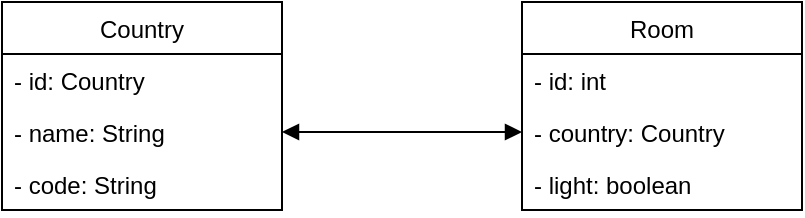 <mxfile version="13.3.1" type="device"><diagram id="39IIH2W7v0tjzMV0tO2J" name="Page-1"><mxGraphModel dx="1102" dy="815" grid="1" gridSize="10" guides="1" tooltips="1" connect="1" arrows="1" fold="1" page="1" pageScale="1" pageWidth="850" pageHeight="1100" math="0" shadow="0"><root><mxCell id="0"/><mxCell id="1" parent="0"/><mxCell id="O_wF6oLhTIKqwvQvR8WD-1" value="Room" style="swimlane;fontStyle=0;childLayout=stackLayout;horizontal=1;startSize=26;fillColor=none;horizontalStack=0;resizeParent=1;resizeParentMax=0;resizeLast=0;collapsible=1;marginBottom=0;" vertex="1" parent="1"><mxGeometry x="350" y="370" width="140" height="104" as="geometry"/></mxCell><mxCell id="O_wF6oLhTIKqwvQvR8WD-2" value="- id: int" style="text;strokeColor=none;fillColor=none;align=left;verticalAlign=top;spacingLeft=4;spacingRight=4;overflow=hidden;rotatable=0;points=[[0,0.5],[1,0.5]];portConstraint=eastwest;" vertex="1" parent="O_wF6oLhTIKqwvQvR8WD-1"><mxGeometry y="26" width="140" height="26" as="geometry"/></mxCell><mxCell id="O_wF6oLhTIKqwvQvR8WD-3" value="- country: Country" style="text;strokeColor=none;fillColor=none;align=left;verticalAlign=top;spacingLeft=4;spacingRight=4;overflow=hidden;rotatable=0;points=[[0,0.5],[1,0.5]];portConstraint=eastwest;" vertex="1" parent="O_wF6oLhTIKqwvQvR8WD-1"><mxGeometry y="52" width="140" height="26" as="geometry"/></mxCell><mxCell id="O_wF6oLhTIKqwvQvR8WD-4" value="- light: boolean" style="text;strokeColor=none;fillColor=none;align=left;verticalAlign=top;spacingLeft=4;spacingRight=4;overflow=hidden;rotatable=0;points=[[0,0.5],[1,0.5]];portConstraint=eastwest;" vertex="1" parent="O_wF6oLhTIKqwvQvR8WD-1"><mxGeometry y="78" width="140" height="26" as="geometry"/></mxCell><mxCell id="O_wF6oLhTIKqwvQvR8WD-5" value="Country" style="swimlane;fontStyle=0;childLayout=stackLayout;horizontal=1;startSize=26;fillColor=none;horizontalStack=0;resizeParent=1;resizeParentMax=0;resizeLast=0;collapsible=1;marginBottom=0;" vertex="1" parent="1"><mxGeometry x="90" y="370" width="140" height="104" as="geometry"/></mxCell><mxCell id="O_wF6oLhTIKqwvQvR8WD-6" value="- id: Country" style="text;strokeColor=none;fillColor=none;align=left;verticalAlign=top;spacingLeft=4;spacingRight=4;overflow=hidden;rotatable=0;points=[[0,0.5],[1,0.5]];portConstraint=eastwest;" vertex="1" parent="O_wF6oLhTIKqwvQvR8WD-5"><mxGeometry y="26" width="140" height="26" as="geometry"/></mxCell><mxCell id="O_wF6oLhTIKqwvQvR8WD-7" value="- name: String" style="text;strokeColor=none;fillColor=none;align=left;verticalAlign=top;spacingLeft=4;spacingRight=4;overflow=hidden;rotatable=0;points=[[0,0.5],[1,0.5]];portConstraint=eastwest;" vertex="1" parent="O_wF6oLhTIKqwvQvR8WD-5"><mxGeometry y="52" width="140" height="26" as="geometry"/></mxCell><mxCell id="O_wF6oLhTIKqwvQvR8WD-8" value="- code: String" style="text;strokeColor=none;fillColor=none;align=left;verticalAlign=top;spacingLeft=4;spacingRight=4;overflow=hidden;rotatable=0;points=[[0,0.5],[1,0.5]];portConstraint=eastwest;" vertex="1" parent="O_wF6oLhTIKqwvQvR8WD-5"><mxGeometry y="78" width="140" height="26" as="geometry"/></mxCell><mxCell id="O_wF6oLhTIKqwvQvR8WD-9" value="" style="endArrow=block;startArrow=block;endFill=1;startFill=1;html=1;exitX=1;exitY=0.5;exitDx=0;exitDy=0;entryX=0;entryY=0.5;entryDx=0;entryDy=0;" edge="1" parent="1" source="O_wF6oLhTIKqwvQvR8WD-7" target="O_wF6oLhTIKqwvQvR8WD-3"><mxGeometry width="160" relative="1" as="geometry"><mxPoint x="240" y="421.5" as="sourcePoint"/><mxPoint x="400" y="421.5" as="targetPoint"/></mxGeometry></mxCell></root></mxGraphModel></diagram></mxfile>